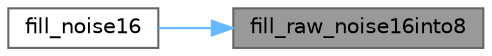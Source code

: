 digraph "fill_raw_noise16into8"
{
 // LATEX_PDF_SIZE
  bgcolor="transparent";
  edge [fontname=Helvetica,fontsize=10,labelfontname=Helvetica,labelfontsize=10];
  node [fontname=Helvetica,fontsize=10,shape=box,height=0.2,width=0.4];
  rankdir="RL";
  Node1 [id="Node000001",label="fill_raw_noise16into8",height=0.2,width=0.4,color="gray40", fillcolor="grey60", style="filled", fontcolor="black",tooltip="Fill a 1D 8-bit buffer with noise, using inoise16()"];
  Node1 -> Node2 [id="edge1_Node000001_Node000002",dir="back",color="steelblue1",style="solid",tooltip=" "];
  Node2 [id="Node000002",label="fill_noise16",height=0.2,width=0.4,color="grey40", fillcolor="white", style="filled",URL="$de/da4/group___noise_fill.html#ga8bf5ab0f87a6bb79204754ef2a62f960",tooltip="Fill an LED array with random colors, using 16-bit noise."];
}
